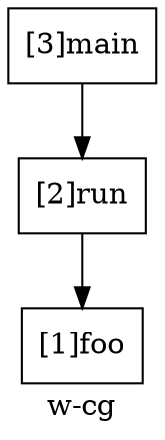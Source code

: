 digraph "w-cg"{
	label="w-cg";


	// Define the nodes
	N1 [shape=rectangle, color=black,label="[1]foo"];
	N2 [shape=rectangle, color=black,label="[2]run"];
	N3 [shape=rectangle, color=black,label="[3]main"];


	// Define the edges
	N2 -> N1[color=black,label=""];
	N3 -> N2[color=black,label=""];
}
